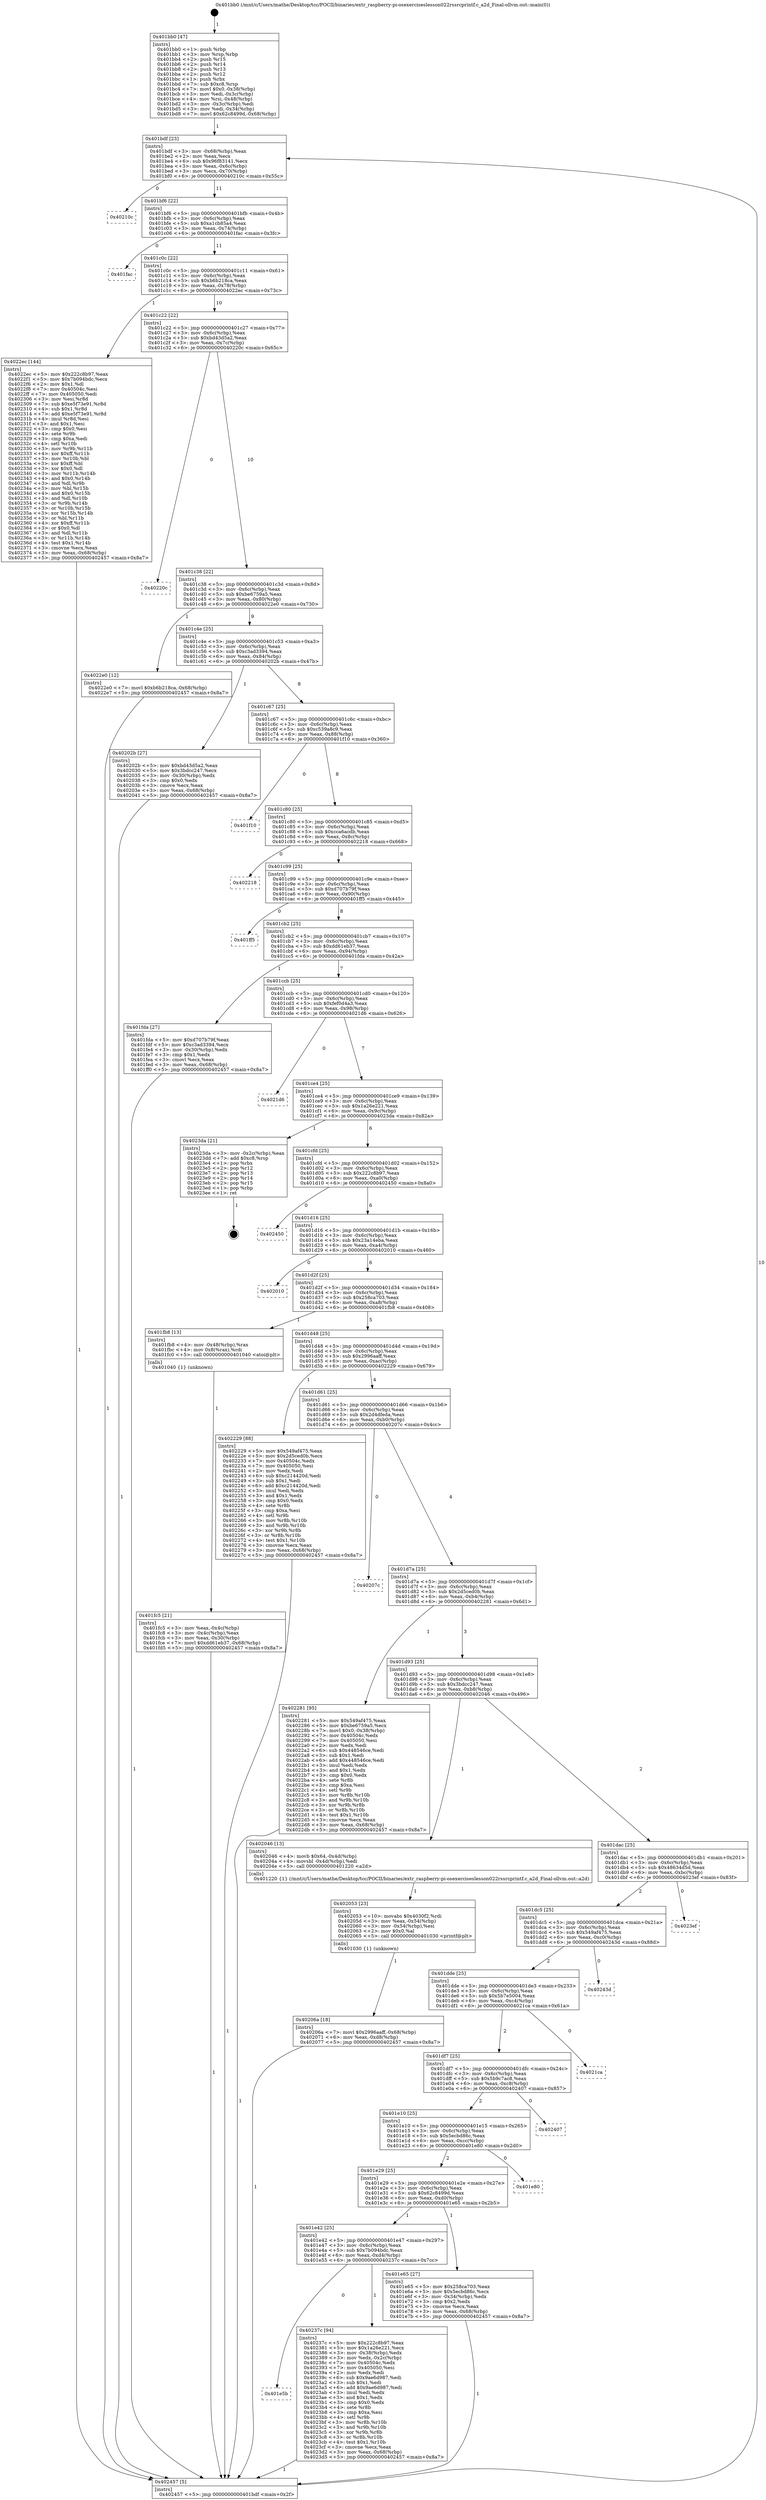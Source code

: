digraph "0x401bb0" {
  label = "0x401bb0 (/mnt/c/Users/mathe/Desktop/tcc/POCII/binaries/extr_raspberry-pi-osexerciseslesson022rssrcprintf.c_a2d_Final-ollvm.out::main(0))"
  labelloc = "t"
  node[shape=record]

  Entry [label="",width=0.3,height=0.3,shape=circle,fillcolor=black,style=filled]
  "0x401bdf" [label="{
     0x401bdf [23]\l
     | [instrs]\l
     &nbsp;&nbsp;0x401bdf \<+3\>: mov -0x68(%rbp),%eax\l
     &nbsp;&nbsp;0x401be2 \<+2\>: mov %eax,%ecx\l
     &nbsp;&nbsp;0x401be4 \<+6\>: sub $0x96f83141,%ecx\l
     &nbsp;&nbsp;0x401bea \<+3\>: mov %eax,-0x6c(%rbp)\l
     &nbsp;&nbsp;0x401bed \<+3\>: mov %ecx,-0x70(%rbp)\l
     &nbsp;&nbsp;0x401bf0 \<+6\>: je 000000000040210c \<main+0x55c\>\l
  }"]
  "0x40210c" [label="{
     0x40210c\l
  }", style=dashed]
  "0x401bf6" [label="{
     0x401bf6 [22]\l
     | [instrs]\l
     &nbsp;&nbsp;0x401bf6 \<+5\>: jmp 0000000000401bfb \<main+0x4b\>\l
     &nbsp;&nbsp;0x401bfb \<+3\>: mov -0x6c(%rbp),%eax\l
     &nbsp;&nbsp;0x401bfe \<+5\>: sub $0xa1cb85a4,%eax\l
     &nbsp;&nbsp;0x401c03 \<+3\>: mov %eax,-0x74(%rbp)\l
     &nbsp;&nbsp;0x401c06 \<+6\>: je 0000000000401fac \<main+0x3fc\>\l
  }"]
  Exit [label="",width=0.3,height=0.3,shape=circle,fillcolor=black,style=filled,peripheries=2]
  "0x401fac" [label="{
     0x401fac\l
  }", style=dashed]
  "0x401c0c" [label="{
     0x401c0c [22]\l
     | [instrs]\l
     &nbsp;&nbsp;0x401c0c \<+5\>: jmp 0000000000401c11 \<main+0x61\>\l
     &nbsp;&nbsp;0x401c11 \<+3\>: mov -0x6c(%rbp),%eax\l
     &nbsp;&nbsp;0x401c14 \<+5\>: sub $0xb6b218ca,%eax\l
     &nbsp;&nbsp;0x401c19 \<+3\>: mov %eax,-0x78(%rbp)\l
     &nbsp;&nbsp;0x401c1c \<+6\>: je 00000000004022ec \<main+0x73c\>\l
  }"]
  "0x401e5b" [label="{
     0x401e5b\l
  }", style=dashed]
  "0x4022ec" [label="{
     0x4022ec [144]\l
     | [instrs]\l
     &nbsp;&nbsp;0x4022ec \<+5\>: mov $0x222c8b97,%eax\l
     &nbsp;&nbsp;0x4022f1 \<+5\>: mov $0x7b094bdc,%ecx\l
     &nbsp;&nbsp;0x4022f6 \<+2\>: mov $0x1,%dl\l
     &nbsp;&nbsp;0x4022f8 \<+7\>: mov 0x40504c,%esi\l
     &nbsp;&nbsp;0x4022ff \<+7\>: mov 0x405050,%edi\l
     &nbsp;&nbsp;0x402306 \<+3\>: mov %esi,%r8d\l
     &nbsp;&nbsp;0x402309 \<+7\>: sub $0xe5f73e91,%r8d\l
     &nbsp;&nbsp;0x402310 \<+4\>: sub $0x1,%r8d\l
     &nbsp;&nbsp;0x402314 \<+7\>: add $0xe5f73e91,%r8d\l
     &nbsp;&nbsp;0x40231b \<+4\>: imul %r8d,%esi\l
     &nbsp;&nbsp;0x40231f \<+3\>: and $0x1,%esi\l
     &nbsp;&nbsp;0x402322 \<+3\>: cmp $0x0,%esi\l
     &nbsp;&nbsp;0x402325 \<+4\>: sete %r9b\l
     &nbsp;&nbsp;0x402329 \<+3\>: cmp $0xa,%edi\l
     &nbsp;&nbsp;0x40232c \<+4\>: setl %r10b\l
     &nbsp;&nbsp;0x402330 \<+3\>: mov %r9b,%r11b\l
     &nbsp;&nbsp;0x402333 \<+4\>: xor $0xff,%r11b\l
     &nbsp;&nbsp;0x402337 \<+3\>: mov %r10b,%bl\l
     &nbsp;&nbsp;0x40233a \<+3\>: xor $0xff,%bl\l
     &nbsp;&nbsp;0x40233d \<+3\>: xor $0x0,%dl\l
     &nbsp;&nbsp;0x402340 \<+3\>: mov %r11b,%r14b\l
     &nbsp;&nbsp;0x402343 \<+4\>: and $0x0,%r14b\l
     &nbsp;&nbsp;0x402347 \<+3\>: and %dl,%r9b\l
     &nbsp;&nbsp;0x40234a \<+3\>: mov %bl,%r15b\l
     &nbsp;&nbsp;0x40234d \<+4\>: and $0x0,%r15b\l
     &nbsp;&nbsp;0x402351 \<+3\>: and %dl,%r10b\l
     &nbsp;&nbsp;0x402354 \<+3\>: or %r9b,%r14b\l
     &nbsp;&nbsp;0x402357 \<+3\>: or %r10b,%r15b\l
     &nbsp;&nbsp;0x40235a \<+3\>: xor %r15b,%r14b\l
     &nbsp;&nbsp;0x40235d \<+3\>: or %bl,%r11b\l
     &nbsp;&nbsp;0x402360 \<+4\>: xor $0xff,%r11b\l
     &nbsp;&nbsp;0x402364 \<+3\>: or $0x0,%dl\l
     &nbsp;&nbsp;0x402367 \<+3\>: and %dl,%r11b\l
     &nbsp;&nbsp;0x40236a \<+3\>: or %r11b,%r14b\l
     &nbsp;&nbsp;0x40236d \<+4\>: test $0x1,%r14b\l
     &nbsp;&nbsp;0x402371 \<+3\>: cmovne %ecx,%eax\l
     &nbsp;&nbsp;0x402374 \<+3\>: mov %eax,-0x68(%rbp)\l
     &nbsp;&nbsp;0x402377 \<+5\>: jmp 0000000000402457 \<main+0x8a7\>\l
  }"]
  "0x401c22" [label="{
     0x401c22 [22]\l
     | [instrs]\l
     &nbsp;&nbsp;0x401c22 \<+5\>: jmp 0000000000401c27 \<main+0x77\>\l
     &nbsp;&nbsp;0x401c27 \<+3\>: mov -0x6c(%rbp),%eax\l
     &nbsp;&nbsp;0x401c2a \<+5\>: sub $0xbd43d5a2,%eax\l
     &nbsp;&nbsp;0x401c2f \<+3\>: mov %eax,-0x7c(%rbp)\l
     &nbsp;&nbsp;0x401c32 \<+6\>: je 000000000040220c \<main+0x65c\>\l
  }"]
  "0x40237c" [label="{
     0x40237c [94]\l
     | [instrs]\l
     &nbsp;&nbsp;0x40237c \<+5\>: mov $0x222c8b97,%eax\l
     &nbsp;&nbsp;0x402381 \<+5\>: mov $0x1a26e221,%ecx\l
     &nbsp;&nbsp;0x402386 \<+3\>: mov -0x38(%rbp),%edx\l
     &nbsp;&nbsp;0x402389 \<+3\>: mov %edx,-0x2c(%rbp)\l
     &nbsp;&nbsp;0x40238c \<+7\>: mov 0x40504c,%edx\l
     &nbsp;&nbsp;0x402393 \<+7\>: mov 0x405050,%esi\l
     &nbsp;&nbsp;0x40239a \<+2\>: mov %edx,%edi\l
     &nbsp;&nbsp;0x40239c \<+6\>: sub $0x9ae6d987,%edi\l
     &nbsp;&nbsp;0x4023a2 \<+3\>: sub $0x1,%edi\l
     &nbsp;&nbsp;0x4023a5 \<+6\>: add $0x9ae6d987,%edi\l
     &nbsp;&nbsp;0x4023ab \<+3\>: imul %edi,%edx\l
     &nbsp;&nbsp;0x4023ae \<+3\>: and $0x1,%edx\l
     &nbsp;&nbsp;0x4023b1 \<+3\>: cmp $0x0,%edx\l
     &nbsp;&nbsp;0x4023b4 \<+4\>: sete %r8b\l
     &nbsp;&nbsp;0x4023b8 \<+3\>: cmp $0xa,%esi\l
     &nbsp;&nbsp;0x4023bb \<+4\>: setl %r9b\l
     &nbsp;&nbsp;0x4023bf \<+3\>: mov %r8b,%r10b\l
     &nbsp;&nbsp;0x4023c2 \<+3\>: and %r9b,%r10b\l
     &nbsp;&nbsp;0x4023c5 \<+3\>: xor %r9b,%r8b\l
     &nbsp;&nbsp;0x4023c8 \<+3\>: or %r8b,%r10b\l
     &nbsp;&nbsp;0x4023cb \<+4\>: test $0x1,%r10b\l
     &nbsp;&nbsp;0x4023cf \<+3\>: cmovne %ecx,%eax\l
     &nbsp;&nbsp;0x4023d2 \<+3\>: mov %eax,-0x68(%rbp)\l
     &nbsp;&nbsp;0x4023d5 \<+5\>: jmp 0000000000402457 \<main+0x8a7\>\l
  }"]
  "0x40220c" [label="{
     0x40220c\l
  }", style=dashed]
  "0x401c38" [label="{
     0x401c38 [22]\l
     | [instrs]\l
     &nbsp;&nbsp;0x401c38 \<+5\>: jmp 0000000000401c3d \<main+0x8d\>\l
     &nbsp;&nbsp;0x401c3d \<+3\>: mov -0x6c(%rbp),%eax\l
     &nbsp;&nbsp;0x401c40 \<+5\>: sub $0xbe6759a5,%eax\l
     &nbsp;&nbsp;0x401c45 \<+3\>: mov %eax,-0x80(%rbp)\l
     &nbsp;&nbsp;0x401c48 \<+6\>: je 00000000004022e0 \<main+0x730\>\l
  }"]
  "0x40206a" [label="{
     0x40206a [18]\l
     | [instrs]\l
     &nbsp;&nbsp;0x40206a \<+7\>: movl $0x2996aaff,-0x68(%rbp)\l
     &nbsp;&nbsp;0x402071 \<+6\>: mov %eax,-0xd8(%rbp)\l
     &nbsp;&nbsp;0x402077 \<+5\>: jmp 0000000000402457 \<main+0x8a7\>\l
  }"]
  "0x4022e0" [label="{
     0x4022e0 [12]\l
     | [instrs]\l
     &nbsp;&nbsp;0x4022e0 \<+7\>: movl $0xb6b218ca,-0x68(%rbp)\l
     &nbsp;&nbsp;0x4022e7 \<+5\>: jmp 0000000000402457 \<main+0x8a7\>\l
  }"]
  "0x401c4e" [label="{
     0x401c4e [25]\l
     | [instrs]\l
     &nbsp;&nbsp;0x401c4e \<+5\>: jmp 0000000000401c53 \<main+0xa3\>\l
     &nbsp;&nbsp;0x401c53 \<+3\>: mov -0x6c(%rbp),%eax\l
     &nbsp;&nbsp;0x401c56 \<+5\>: sub $0xc3ad3394,%eax\l
     &nbsp;&nbsp;0x401c5b \<+6\>: mov %eax,-0x84(%rbp)\l
     &nbsp;&nbsp;0x401c61 \<+6\>: je 000000000040202b \<main+0x47b\>\l
  }"]
  "0x402053" [label="{
     0x402053 [23]\l
     | [instrs]\l
     &nbsp;&nbsp;0x402053 \<+10\>: movabs $0x4030f2,%rdi\l
     &nbsp;&nbsp;0x40205d \<+3\>: mov %eax,-0x54(%rbp)\l
     &nbsp;&nbsp;0x402060 \<+3\>: mov -0x54(%rbp),%esi\l
     &nbsp;&nbsp;0x402063 \<+2\>: mov $0x0,%al\l
     &nbsp;&nbsp;0x402065 \<+5\>: call 0000000000401030 \<printf@plt\>\l
     | [calls]\l
     &nbsp;&nbsp;0x401030 \{1\} (unknown)\l
  }"]
  "0x40202b" [label="{
     0x40202b [27]\l
     | [instrs]\l
     &nbsp;&nbsp;0x40202b \<+5\>: mov $0xbd43d5a2,%eax\l
     &nbsp;&nbsp;0x402030 \<+5\>: mov $0x3bdcc247,%ecx\l
     &nbsp;&nbsp;0x402035 \<+3\>: mov -0x30(%rbp),%edx\l
     &nbsp;&nbsp;0x402038 \<+3\>: cmp $0x0,%edx\l
     &nbsp;&nbsp;0x40203b \<+3\>: cmove %ecx,%eax\l
     &nbsp;&nbsp;0x40203e \<+3\>: mov %eax,-0x68(%rbp)\l
     &nbsp;&nbsp;0x402041 \<+5\>: jmp 0000000000402457 \<main+0x8a7\>\l
  }"]
  "0x401c67" [label="{
     0x401c67 [25]\l
     | [instrs]\l
     &nbsp;&nbsp;0x401c67 \<+5\>: jmp 0000000000401c6c \<main+0xbc\>\l
     &nbsp;&nbsp;0x401c6c \<+3\>: mov -0x6c(%rbp),%eax\l
     &nbsp;&nbsp;0x401c6f \<+5\>: sub $0xc539a8c9,%eax\l
     &nbsp;&nbsp;0x401c74 \<+6\>: mov %eax,-0x88(%rbp)\l
     &nbsp;&nbsp;0x401c7a \<+6\>: je 0000000000401f10 \<main+0x360\>\l
  }"]
  "0x401fc5" [label="{
     0x401fc5 [21]\l
     | [instrs]\l
     &nbsp;&nbsp;0x401fc5 \<+3\>: mov %eax,-0x4c(%rbp)\l
     &nbsp;&nbsp;0x401fc8 \<+3\>: mov -0x4c(%rbp),%eax\l
     &nbsp;&nbsp;0x401fcb \<+3\>: mov %eax,-0x30(%rbp)\l
     &nbsp;&nbsp;0x401fce \<+7\>: movl $0xdd61eb37,-0x68(%rbp)\l
     &nbsp;&nbsp;0x401fd5 \<+5\>: jmp 0000000000402457 \<main+0x8a7\>\l
  }"]
  "0x401f10" [label="{
     0x401f10\l
  }", style=dashed]
  "0x401c80" [label="{
     0x401c80 [25]\l
     | [instrs]\l
     &nbsp;&nbsp;0x401c80 \<+5\>: jmp 0000000000401c85 \<main+0xd5\>\l
     &nbsp;&nbsp;0x401c85 \<+3\>: mov -0x6c(%rbp),%eax\l
     &nbsp;&nbsp;0x401c88 \<+5\>: sub $0xcca6acdb,%eax\l
     &nbsp;&nbsp;0x401c8d \<+6\>: mov %eax,-0x8c(%rbp)\l
     &nbsp;&nbsp;0x401c93 \<+6\>: je 0000000000402218 \<main+0x668\>\l
  }"]
  "0x401bb0" [label="{
     0x401bb0 [47]\l
     | [instrs]\l
     &nbsp;&nbsp;0x401bb0 \<+1\>: push %rbp\l
     &nbsp;&nbsp;0x401bb1 \<+3\>: mov %rsp,%rbp\l
     &nbsp;&nbsp;0x401bb4 \<+2\>: push %r15\l
     &nbsp;&nbsp;0x401bb6 \<+2\>: push %r14\l
     &nbsp;&nbsp;0x401bb8 \<+2\>: push %r13\l
     &nbsp;&nbsp;0x401bba \<+2\>: push %r12\l
     &nbsp;&nbsp;0x401bbc \<+1\>: push %rbx\l
     &nbsp;&nbsp;0x401bbd \<+7\>: sub $0xc8,%rsp\l
     &nbsp;&nbsp;0x401bc4 \<+7\>: movl $0x0,-0x38(%rbp)\l
     &nbsp;&nbsp;0x401bcb \<+3\>: mov %edi,-0x3c(%rbp)\l
     &nbsp;&nbsp;0x401bce \<+4\>: mov %rsi,-0x48(%rbp)\l
     &nbsp;&nbsp;0x401bd2 \<+3\>: mov -0x3c(%rbp),%edi\l
     &nbsp;&nbsp;0x401bd5 \<+3\>: mov %edi,-0x34(%rbp)\l
     &nbsp;&nbsp;0x401bd8 \<+7\>: movl $0x62c8499d,-0x68(%rbp)\l
  }"]
  "0x402218" [label="{
     0x402218\l
  }", style=dashed]
  "0x401c99" [label="{
     0x401c99 [25]\l
     | [instrs]\l
     &nbsp;&nbsp;0x401c99 \<+5\>: jmp 0000000000401c9e \<main+0xee\>\l
     &nbsp;&nbsp;0x401c9e \<+3\>: mov -0x6c(%rbp),%eax\l
     &nbsp;&nbsp;0x401ca1 \<+5\>: sub $0xd707b79f,%eax\l
     &nbsp;&nbsp;0x401ca6 \<+6\>: mov %eax,-0x90(%rbp)\l
     &nbsp;&nbsp;0x401cac \<+6\>: je 0000000000401ff5 \<main+0x445\>\l
  }"]
  "0x402457" [label="{
     0x402457 [5]\l
     | [instrs]\l
     &nbsp;&nbsp;0x402457 \<+5\>: jmp 0000000000401bdf \<main+0x2f\>\l
  }"]
  "0x401ff5" [label="{
     0x401ff5\l
  }", style=dashed]
  "0x401cb2" [label="{
     0x401cb2 [25]\l
     | [instrs]\l
     &nbsp;&nbsp;0x401cb2 \<+5\>: jmp 0000000000401cb7 \<main+0x107\>\l
     &nbsp;&nbsp;0x401cb7 \<+3\>: mov -0x6c(%rbp),%eax\l
     &nbsp;&nbsp;0x401cba \<+5\>: sub $0xdd61eb37,%eax\l
     &nbsp;&nbsp;0x401cbf \<+6\>: mov %eax,-0x94(%rbp)\l
     &nbsp;&nbsp;0x401cc5 \<+6\>: je 0000000000401fda \<main+0x42a\>\l
  }"]
  "0x401e42" [label="{
     0x401e42 [25]\l
     | [instrs]\l
     &nbsp;&nbsp;0x401e42 \<+5\>: jmp 0000000000401e47 \<main+0x297\>\l
     &nbsp;&nbsp;0x401e47 \<+3\>: mov -0x6c(%rbp),%eax\l
     &nbsp;&nbsp;0x401e4a \<+5\>: sub $0x7b094bdc,%eax\l
     &nbsp;&nbsp;0x401e4f \<+6\>: mov %eax,-0xd4(%rbp)\l
     &nbsp;&nbsp;0x401e55 \<+6\>: je 000000000040237c \<main+0x7cc\>\l
  }"]
  "0x401fda" [label="{
     0x401fda [27]\l
     | [instrs]\l
     &nbsp;&nbsp;0x401fda \<+5\>: mov $0xd707b79f,%eax\l
     &nbsp;&nbsp;0x401fdf \<+5\>: mov $0xc3ad3394,%ecx\l
     &nbsp;&nbsp;0x401fe4 \<+3\>: mov -0x30(%rbp),%edx\l
     &nbsp;&nbsp;0x401fe7 \<+3\>: cmp $0x1,%edx\l
     &nbsp;&nbsp;0x401fea \<+3\>: cmovl %ecx,%eax\l
     &nbsp;&nbsp;0x401fed \<+3\>: mov %eax,-0x68(%rbp)\l
     &nbsp;&nbsp;0x401ff0 \<+5\>: jmp 0000000000402457 \<main+0x8a7\>\l
  }"]
  "0x401ccb" [label="{
     0x401ccb [25]\l
     | [instrs]\l
     &nbsp;&nbsp;0x401ccb \<+5\>: jmp 0000000000401cd0 \<main+0x120\>\l
     &nbsp;&nbsp;0x401cd0 \<+3\>: mov -0x6c(%rbp),%eax\l
     &nbsp;&nbsp;0x401cd3 \<+5\>: sub $0xfef0d4a3,%eax\l
     &nbsp;&nbsp;0x401cd8 \<+6\>: mov %eax,-0x98(%rbp)\l
     &nbsp;&nbsp;0x401cde \<+6\>: je 00000000004021d6 \<main+0x626\>\l
  }"]
  "0x401e65" [label="{
     0x401e65 [27]\l
     | [instrs]\l
     &nbsp;&nbsp;0x401e65 \<+5\>: mov $0x258ca703,%eax\l
     &nbsp;&nbsp;0x401e6a \<+5\>: mov $0x5ecbd86c,%ecx\l
     &nbsp;&nbsp;0x401e6f \<+3\>: mov -0x34(%rbp),%edx\l
     &nbsp;&nbsp;0x401e72 \<+3\>: cmp $0x2,%edx\l
     &nbsp;&nbsp;0x401e75 \<+3\>: cmovne %ecx,%eax\l
     &nbsp;&nbsp;0x401e78 \<+3\>: mov %eax,-0x68(%rbp)\l
     &nbsp;&nbsp;0x401e7b \<+5\>: jmp 0000000000402457 \<main+0x8a7\>\l
  }"]
  "0x4021d6" [label="{
     0x4021d6\l
  }", style=dashed]
  "0x401ce4" [label="{
     0x401ce4 [25]\l
     | [instrs]\l
     &nbsp;&nbsp;0x401ce4 \<+5\>: jmp 0000000000401ce9 \<main+0x139\>\l
     &nbsp;&nbsp;0x401ce9 \<+3\>: mov -0x6c(%rbp),%eax\l
     &nbsp;&nbsp;0x401cec \<+5\>: sub $0x1a26e221,%eax\l
     &nbsp;&nbsp;0x401cf1 \<+6\>: mov %eax,-0x9c(%rbp)\l
     &nbsp;&nbsp;0x401cf7 \<+6\>: je 00000000004023da \<main+0x82a\>\l
  }"]
  "0x401e29" [label="{
     0x401e29 [25]\l
     | [instrs]\l
     &nbsp;&nbsp;0x401e29 \<+5\>: jmp 0000000000401e2e \<main+0x27e\>\l
     &nbsp;&nbsp;0x401e2e \<+3\>: mov -0x6c(%rbp),%eax\l
     &nbsp;&nbsp;0x401e31 \<+5\>: sub $0x62c8499d,%eax\l
     &nbsp;&nbsp;0x401e36 \<+6\>: mov %eax,-0xd0(%rbp)\l
     &nbsp;&nbsp;0x401e3c \<+6\>: je 0000000000401e65 \<main+0x2b5\>\l
  }"]
  "0x4023da" [label="{
     0x4023da [21]\l
     | [instrs]\l
     &nbsp;&nbsp;0x4023da \<+3\>: mov -0x2c(%rbp),%eax\l
     &nbsp;&nbsp;0x4023dd \<+7\>: add $0xc8,%rsp\l
     &nbsp;&nbsp;0x4023e4 \<+1\>: pop %rbx\l
     &nbsp;&nbsp;0x4023e5 \<+2\>: pop %r12\l
     &nbsp;&nbsp;0x4023e7 \<+2\>: pop %r13\l
     &nbsp;&nbsp;0x4023e9 \<+2\>: pop %r14\l
     &nbsp;&nbsp;0x4023eb \<+2\>: pop %r15\l
     &nbsp;&nbsp;0x4023ed \<+1\>: pop %rbp\l
     &nbsp;&nbsp;0x4023ee \<+1\>: ret\l
  }"]
  "0x401cfd" [label="{
     0x401cfd [25]\l
     | [instrs]\l
     &nbsp;&nbsp;0x401cfd \<+5\>: jmp 0000000000401d02 \<main+0x152\>\l
     &nbsp;&nbsp;0x401d02 \<+3\>: mov -0x6c(%rbp),%eax\l
     &nbsp;&nbsp;0x401d05 \<+5\>: sub $0x222c8b97,%eax\l
     &nbsp;&nbsp;0x401d0a \<+6\>: mov %eax,-0xa0(%rbp)\l
     &nbsp;&nbsp;0x401d10 \<+6\>: je 0000000000402450 \<main+0x8a0\>\l
  }"]
  "0x401e80" [label="{
     0x401e80\l
  }", style=dashed]
  "0x402450" [label="{
     0x402450\l
  }", style=dashed]
  "0x401d16" [label="{
     0x401d16 [25]\l
     | [instrs]\l
     &nbsp;&nbsp;0x401d16 \<+5\>: jmp 0000000000401d1b \<main+0x16b\>\l
     &nbsp;&nbsp;0x401d1b \<+3\>: mov -0x6c(%rbp),%eax\l
     &nbsp;&nbsp;0x401d1e \<+5\>: sub $0x23a14eba,%eax\l
     &nbsp;&nbsp;0x401d23 \<+6\>: mov %eax,-0xa4(%rbp)\l
     &nbsp;&nbsp;0x401d29 \<+6\>: je 0000000000402010 \<main+0x460\>\l
  }"]
  "0x401e10" [label="{
     0x401e10 [25]\l
     | [instrs]\l
     &nbsp;&nbsp;0x401e10 \<+5\>: jmp 0000000000401e15 \<main+0x265\>\l
     &nbsp;&nbsp;0x401e15 \<+3\>: mov -0x6c(%rbp),%eax\l
     &nbsp;&nbsp;0x401e18 \<+5\>: sub $0x5ecbd86c,%eax\l
     &nbsp;&nbsp;0x401e1d \<+6\>: mov %eax,-0xcc(%rbp)\l
     &nbsp;&nbsp;0x401e23 \<+6\>: je 0000000000401e80 \<main+0x2d0\>\l
  }"]
  "0x402010" [label="{
     0x402010\l
  }", style=dashed]
  "0x401d2f" [label="{
     0x401d2f [25]\l
     | [instrs]\l
     &nbsp;&nbsp;0x401d2f \<+5\>: jmp 0000000000401d34 \<main+0x184\>\l
     &nbsp;&nbsp;0x401d34 \<+3\>: mov -0x6c(%rbp),%eax\l
     &nbsp;&nbsp;0x401d37 \<+5\>: sub $0x258ca703,%eax\l
     &nbsp;&nbsp;0x401d3c \<+6\>: mov %eax,-0xa8(%rbp)\l
     &nbsp;&nbsp;0x401d42 \<+6\>: je 0000000000401fb8 \<main+0x408\>\l
  }"]
  "0x402407" [label="{
     0x402407\l
  }", style=dashed]
  "0x401fb8" [label="{
     0x401fb8 [13]\l
     | [instrs]\l
     &nbsp;&nbsp;0x401fb8 \<+4\>: mov -0x48(%rbp),%rax\l
     &nbsp;&nbsp;0x401fbc \<+4\>: mov 0x8(%rax),%rdi\l
     &nbsp;&nbsp;0x401fc0 \<+5\>: call 0000000000401040 \<atoi@plt\>\l
     | [calls]\l
     &nbsp;&nbsp;0x401040 \{1\} (unknown)\l
  }"]
  "0x401d48" [label="{
     0x401d48 [25]\l
     | [instrs]\l
     &nbsp;&nbsp;0x401d48 \<+5\>: jmp 0000000000401d4d \<main+0x19d\>\l
     &nbsp;&nbsp;0x401d4d \<+3\>: mov -0x6c(%rbp),%eax\l
     &nbsp;&nbsp;0x401d50 \<+5\>: sub $0x2996aaff,%eax\l
     &nbsp;&nbsp;0x401d55 \<+6\>: mov %eax,-0xac(%rbp)\l
     &nbsp;&nbsp;0x401d5b \<+6\>: je 0000000000402229 \<main+0x679\>\l
  }"]
  "0x401df7" [label="{
     0x401df7 [25]\l
     | [instrs]\l
     &nbsp;&nbsp;0x401df7 \<+5\>: jmp 0000000000401dfc \<main+0x24c\>\l
     &nbsp;&nbsp;0x401dfc \<+3\>: mov -0x6c(%rbp),%eax\l
     &nbsp;&nbsp;0x401dff \<+5\>: sub $0x5b9c7ac8,%eax\l
     &nbsp;&nbsp;0x401e04 \<+6\>: mov %eax,-0xc8(%rbp)\l
     &nbsp;&nbsp;0x401e0a \<+6\>: je 0000000000402407 \<main+0x857\>\l
  }"]
  "0x402229" [label="{
     0x402229 [88]\l
     | [instrs]\l
     &nbsp;&nbsp;0x402229 \<+5\>: mov $0x549af475,%eax\l
     &nbsp;&nbsp;0x40222e \<+5\>: mov $0x2d5ced0b,%ecx\l
     &nbsp;&nbsp;0x402233 \<+7\>: mov 0x40504c,%edx\l
     &nbsp;&nbsp;0x40223a \<+7\>: mov 0x405050,%esi\l
     &nbsp;&nbsp;0x402241 \<+2\>: mov %edx,%edi\l
     &nbsp;&nbsp;0x402243 \<+6\>: sub $0xc214420d,%edi\l
     &nbsp;&nbsp;0x402249 \<+3\>: sub $0x1,%edi\l
     &nbsp;&nbsp;0x40224c \<+6\>: add $0xc214420d,%edi\l
     &nbsp;&nbsp;0x402252 \<+3\>: imul %edi,%edx\l
     &nbsp;&nbsp;0x402255 \<+3\>: and $0x1,%edx\l
     &nbsp;&nbsp;0x402258 \<+3\>: cmp $0x0,%edx\l
     &nbsp;&nbsp;0x40225b \<+4\>: sete %r8b\l
     &nbsp;&nbsp;0x40225f \<+3\>: cmp $0xa,%esi\l
     &nbsp;&nbsp;0x402262 \<+4\>: setl %r9b\l
     &nbsp;&nbsp;0x402266 \<+3\>: mov %r8b,%r10b\l
     &nbsp;&nbsp;0x402269 \<+3\>: and %r9b,%r10b\l
     &nbsp;&nbsp;0x40226c \<+3\>: xor %r9b,%r8b\l
     &nbsp;&nbsp;0x40226f \<+3\>: or %r8b,%r10b\l
     &nbsp;&nbsp;0x402272 \<+4\>: test $0x1,%r10b\l
     &nbsp;&nbsp;0x402276 \<+3\>: cmovne %ecx,%eax\l
     &nbsp;&nbsp;0x402279 \<+3\>: mov %eax,-0x68(%rbp)\l
     &nbsp;&nbsp;0x40227c \<+5\>: jmp 0000000000402457 \<main+0x8a7\>\l
  }"]
  "0x401d61" [label="{
     0x401d61 [25]\l
     | [instrs]\l
     &nbsp;&nbsp;0x401d61 \<+5\>: jmp 0000000000401d66 \<main+0x1b6\>\l
     &nbsp;&nbsp;0x401d66 \<+3\>: mov -0x6c(%rbp),%eax\l
     &nbsp;&nbsp;0x401d69 \<+5\>: sub $0x2d4dfeda,%eax\l
     &nbsp;&nbsp;0x401d6e \<+6\>: mov %eax,-0xb0(%rbp)\l
     &nbsp;&nbsp;0x401d74 \<+6\>: je 000000000040207c \<main+0x4cc\>\l
  }"]
  "0x4021ca" [label="{
     0x4021ca\l
  }", style=dashed]
  "0x40207c" [label="{
     0x40207c\l
  }", style=dashed]
  "0x401d7a" [label="{
     0x401d7a [25]\l
     | [instrs]\l
     &nbsp;&nbsp;0x401d7a \<+5\>: jmp 0000000000401d7f \<main+0x1cf\>\l
     &nbsp;&nbsp;0x401d7f \<+3\>: mov -0x6c(%rbp),%eax\l
     &nbsp;&nbsp;0x401d82 \<+5\>: sub $0x2d5ced0b,%eax\l
     &nbsp;&nbsp;0x401d87 \<+6\>: mov %eax,-0xb4(%rbp)\l
     &nbsp;&nbsp;0x401d8d \<+6\>: je 0000000000402281 \<main+0x6d1\>\l
  }"]
  "0x401dde" [label="{
     0x401dde [25]\l
     | [instrs]\l
     &nbsp;&nbsp;0x401dde \<+5\>: jmp 0000000000401de3 \<main+0x233\>\l
     &nbsp;&nbsp;0x401de3 \<+3\>: mov -0x6c(%rbp),%eax\l
     &nbsp;&nbsp;0x401de6 \<+5\>: sub $0x5b7e5004,%eax\l
     &nbsp;&nbsp;0x401deb \<+6\>: mov %eax,-0xc4(%rbp)\l
     &nbsp;&nbsp;0x401df1 \<+6\>: je 00000000004021ca \<main+0x61a\>\l
  }"]
  "0x402281" [label="{
     0x402281 [95]\l
     | [instrs]\l
     &nbsp;&nbsp;0x402281 \<+5\>: mov $0x549af475,%eax\l
     &nbsp;&nbsp;0x402286 \<+5\>: mov $0xbe6759a5,%ecx\l
     &nbsp;&nbsp;0x40228b \<+7\>: movl $0x0,-0x38(%rbp)\l
     &nbsp;&nbsp;0x402292 \<+7\>: mov 0x40504c,%edx\l
     &nbsp;&nbsp;0x402299 \<+7\>: mov 0x405050,%esi\l
     &nbsp;&nbsp;0x4022a0 \<+2\>: mov %edx,%edi\l
     &nbsp;&nbsp;0x4022a2 \<+6\>: sub $0x448546ce,%edi\l
     &nbsp;&nbsp;0x4022a8 \<+3\>: sub $0x1,%edi\l
     &nbsp;&nbsp;0x4022ab \<+6\>: add $0x448546ce,%edi\l
     &nbsp;&nbsp;0x4022b1 \<+3\>: imul %edi,%edx\l
     &nbsp;&nbsp;0x4022b4 \<+3\>: and $0x1,%edx\l
     &nbsp;&nbsp;0x4022b7 \<+3\>: cmp $0x0,%edx\l
     &nbsp;&nbsp;0x4022ba \<+4\>: sete %r8b\l
     &nbsp;&nbsp;0x4022be \<+3\>: cmp $0xa,%esi\l
     &nbsp;&nbsp;0x4022c1 \<+4\>: setl %r9b\l
     &nbsp;&nbsp;0x4022c5 \<+3\>: mov %r8b,%r10b\l
     &nbsp;&nbsp;0x4022c8 \<+3\>: and %r9b,%r10b\l
     &nbsp;&nbsp;0x4022cb \<+3\>: xor %r9b,%r8b\l
     &nbsp;&nbsp;0x4022ce \<+3\>: or %r8b,%r10b\l
     &nbsp;&nbsp;0x4022d1 \<+4\>: test $0x1,%r10b\l
     &nbsp;&nbsp;0x4022d5 \<+3\>: cmovne %ecx,%eax\l
     &nbsp;&nbsp;0x4022d8 \<+3\>: mov %eax,-0x68(%rbp)\l
     &nbsp;&nbsp;0x4022db \<+5\>: jmp 0000000000402457 \<main+0x8a7\>\l
  }"]
  "0x401d93" [label="{
     0x401d93 [25]\l
     | [instrs]\l
     &nbsp;&nbsp;0x401d93 \<+5\>: jmp 0000000000401d98 \<main+0x1e8\>\l
     &nbsp;&nbsp;0x401d98 \<+3\>: mov -0x6c(%rbp),%eax\l
     &nbsp;&nbsp;0x401d9b \<+5\>: sub $0x3bdcc247,%eax\l
     &nbsp;&nbsp;0x401da0 \<+6\>: mov %eax,-0xb8(%rbp)\l
     &nbsp;&nbsp;0x401da6 \<+6\>: je 0000000000402046 \<main+0x496\>\l
  }"]
  "0x40243d" [label="{
     0x40243d\l
  }", style=dashed]
  "0x402046" [label="{
     0x402046 [13]\l
     | [instrs]\l
     &nbsp;&nbsp;0x402046 \<+4\>: movb $0x64,-0x4d(%rbp)\l
     &nbsp;&nbsp;0x40204a \<+4\>: movsbl -0x4d(%rbp),%edi\l
     &nbsp;&nbsp;0x40204e \<+5\>: call 0000000000401220 \<a2d\>\l
     | [calls]\l
     &nbsp;&nbsp;0x401220 \{1\} (/mnt/c/Users/mathe/Desktop/tcc/POCII/binaries/extr_raspberry-pi-osexerciseslesson022rssrcprintf.c_a2d_Final-ollvm.out::a2d)\l
  }"]
  "0x401dac" [label="{
     0x401dac [25]\l
     | [instrs]\l
     &nbsp;&nbsp;0x401dac \<+5\>: jmp 0000000000401db1 \<main+0x201\>\l
     &nbsp;&nbsp;0x401db1 \<+3\>: mov -0x6c(%rbp),%eax\l
     &nbsp;&nbsp;0x401db4 \<+5\>: sub $0x48634d5d,%eax\l
     &nbsp;&nbsp;0x401db9 \<+6\>: mov %eax,-0xbc(%rbp)\l
     &nbsp;&nbsp;0x401dbf \<+6\>: je 00000000004023ef \<main+0x83f\>\l
  }"]
  "0x401dc5" [label="{
     0x401dc5 [25]\l
     | [instrs]\l
     &nbsp;&nbsp;0x401dc5 \<+5\>: jmp 0000000000401dca \<main+0x21a\>\l
     &nbsp;&nbsp;0x401dca \<+3\>: mov -0x6c(%rbp),%eax\l
     &nbsp;&nbsp;0x401dcd \<+5\>: sub $0x549af475,%eax\l
     &nbsp;&nbsp;0x401dd2 \<+6\>: mov %eax,-0xc0(%rbp)\l
     &nbsp;&nbsp;0x401dd8 \<+6\>: je 000000000040243d \<main+0x88d\>\l
  }"]
  "0x4023ef" [label="{
     0x4023ef\l
  }", style=dashed]
  Entry -> "0x401bb0" [label=" 1"]
  "0x401bdf" -> "0x40210c" [label=" 0"]
  "0x401bdf" -> "0x401bf6" [label=" 11"]
  "0x4023da" -> Exit [label=" 1"]
  "0x401bf6" -> "0x401fac" [label=" 0"]
  "0x401bf6" -> "0x401c0c" [label=" 11"]
  "0x40237c" -> "0x402457" [label=" 1"]
  "0x401c0c" -> "0x4022ec" [label=" 1"]
  "0x401c0c" -> "0x401c22" [label=" 10"]
  "0x401e42" -> "0x401e5b" [label=" 0"]
  "0x401c22" -> "0x40220c" [label=" 0"]
  "0x401c22" -> "0x401c38" [label=" 10"]
  "0x401e42" -> "0x40237c" [label=" 1"]
  "0x401c38" -> "0x4022e0" [label=" 1"]
  "0x401c38" -> "0x401c4e" [label=" 9"]
  "0x4022ec" -> "0x402457" [label=" 1"]
  "0x401c4e" -> "0x40202b" [label=" 1"]
  "0x401c4e" -> "0x401c67" [label=" 8"]
  "0x4022e0" -> "0x402457" [label=" 1"]
  "0x401c67" -> "0x401f10" [label=" 0"]
  "0x401c67" -> "0x401c80" [label=" 8"]
  "0x402281" -> "0x402457" [label=" 1"]
  "0x401c80" -> "0x402218" [label=" 0"]
  "0x401c80" -> "0x401c99" [label=" 8"]
  "0x402229" -> "0x402457" [label=" 1"]
  "0x401c99" -> "0x401ff5" [label=" 0"]
  "0x401c99" -> "0x401cb2" [label=" 8"]
  "0x40206a" -> "0x402457" [label=" 1"]
  "0x401cb2" -> "0x401fda" [label=" 1"]
  "0x401cb2" -> "0x401ccb" [label=" 7"]
  "0x402053" -> "0x40206a" [label=" 1"]
  "0x401ccb" -> "0x4021d6" [label=" 0"]
  "0x401ccb" -> "0x401ce4" [label=" 7"]
  "0x402046" -> "0x402053" [label=" 1"]
  "0x401ce4" -> "0x4023da" [label=" 1"]
  "0x401ce4" -> "0x401cfd" [label=" 6"]
  "0x401fda" -> "0x402457" [label=" 1"]
  "0x401cfd" -> "0x402450" [label=" 0"]
  "0x401cfd" -> "0x401d16" [label=" 6"]
  "0x401fc5" -> "0x402457" [label=" 1"]
  "0x401d16" -> "0x402010" [label=" 0"]
  "0x401d16" -> "0x401d2f" [label=" 6"]
  "0x402457" -> "0x401bdf" [label=" 10"]
  "0x401d2f" -> "0x401fb8" [label=" 1"]
  "0x401d2f" -> "0x401d48" [label=" 5"]
  "0x401bb0" -> "0x401bdf" [label=" 1"]
  "0x401d48" -> "0x402229" [label=" 1"]
  "0x401d48" -> "0x401d61" [label=" 4"]
  "0x401e29" -> "0x401e42" [label=" 1"]
  "0x401d61" -> "0x40207c" [label=" 0"]
  "0x401d61" -> "0x401d7a" [label=" 4"]
  "0x401e29" -> "0x401e65" [label=" 1"]
  "0x401d7a" -> "0x402281" [label=" 1"]
  "0x401d7a" -> "0x401d93" [label=" 3"]
  "0x401e10" -> "0x401e29" [label=" 2"]
  "0x401d93" -> "0x402046" [label=" 1"]
  "0x401d93" -> "0x401dac" [label=" 2"]
  "0x401e10" -> "0x401e80" [label=" 0"]
  "0x401dac" -> "0x4023ef" [label=" 0"]
  "0x401dac" -> "0x401dc5" [label=" 2"]
  "0x401fb8" -> "0x401fc5" [label=" 1"]
  "0x401dc5" -> "0x40243d" [label=" 0"]
  "0x401dc5" -> "0x401dde" [label=" 2"]
  "0x40202b" -> "0x402457" [label=" 1"]
  "0x401dde" -> "0x4021ca" [label=" 0"]
  "0x401dde" -> "0x401df7" [label=" 2"]
  "0x401e65" -> "0x402457" [label=" 1"]
  "0x401df7" -> "0x402407" [label=" 0"]
  "0x401df7" -> "0x401e10" [label=" 2"]
}
